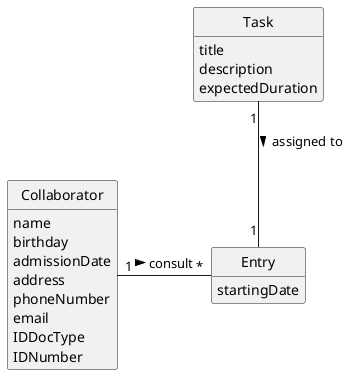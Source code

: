 @startuml
skinparam monochrome true
skinparam packageStyle rectangle
skinparam shadowing false


skinparam classAttributeIconSize 0

hide circle
hide methods

'title Domain Model

'class Platform {
'  -description
'}

class Collaborator {
    name
    birthday
    admissionDate
    address
    phoneNumber
    email
    IDDocType
    IDNumber
}

class Task {
    title
    description
    expectedDuration
}

class Entry {
    startingDate
}


Collaborator "1" - "*" Entry : consult >
Task "1" -- "1" Entry : assigned to >

@enduml